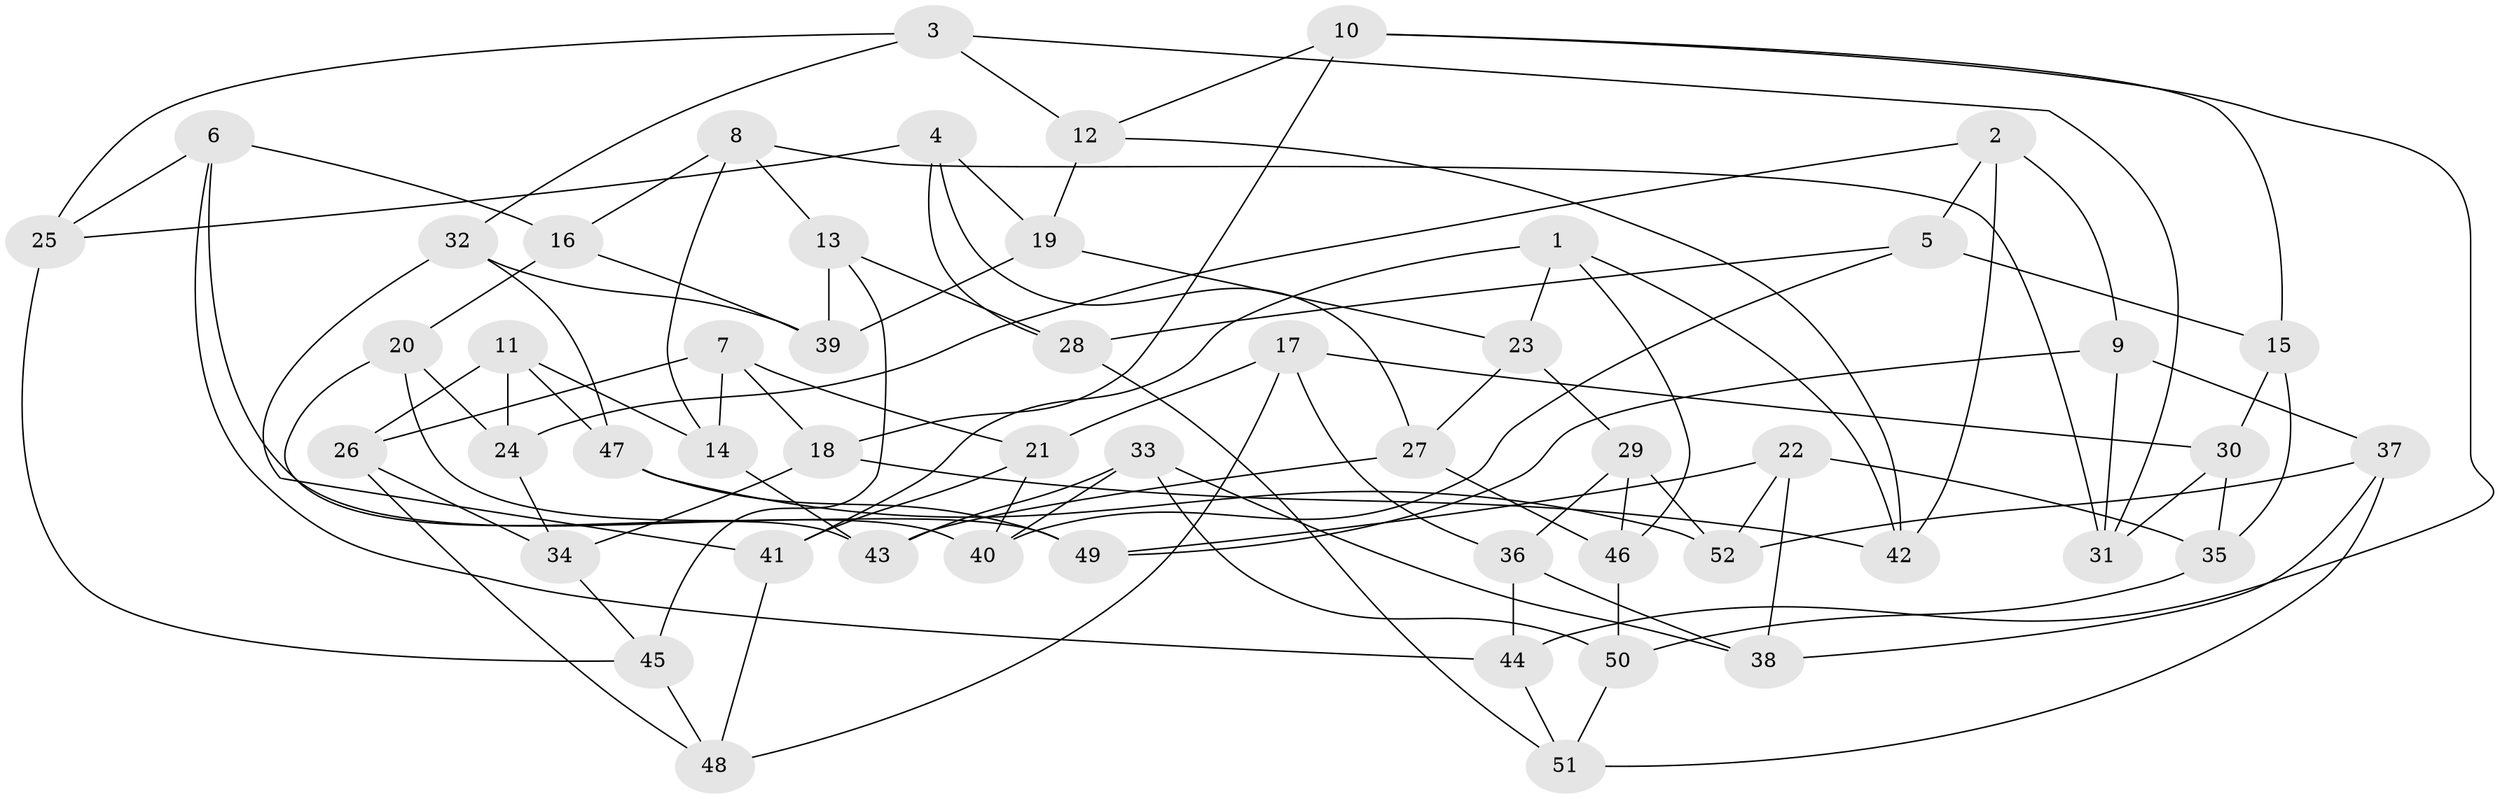 // Generated by graph-tools (version 1.1) at 2025/11/02/27/25 16:11:45]
// undirected, 52 vertices, 104 edges
graph export_dot {
graph [start="1"]
  node [color=gray90,style=filled];
  1;
  2;
  3;
  4;
  5;
  6;
  7;
  8;
  9;
  10;
  11;
  12;
  13;
  14;
  15;
  16;
  17;
  18;
  19;
  20;
  21;
  22;
  23;
  24;
  25;
  26;
  27;
  28;
  29;
  30;
  31;
  32;
  33;
  34;
  35;
  36;
  37;
  38;
  39;
  40;
  41;
  42;
  43;
  44;
  45;
  46;
  47;
  48;
  49;
  50;
  51;
  52;
  1 -- 23;
  1 -- 41;
  1 -- 42;
  1 -- 46;
  2 -- 5;
  2 -- 9;
  2 -- 42;
  2 -- 24;
  3 -- 32;
  3 -- 31;
  3 -- 25;
  3 -- 12;
  4 -- 28;
  4 -- 19;
  4 -- 25;
  4 -- 27;
  5 -- 40;
  5 -- 28;
  5 -- 15;
  6 -- 25;
  6 -- 44;
  6 -- 40;
  6 -- 16;
  7 -- 21;
  7 -- 18;
  7 -- 14;
  7 -- 26;
  8 -- 14;
  8 -- 13;
  8 -- 31;
  8 -- 16;
  9 -- 37;
  9 -- 31;
  9 -- 49;
  10 -- 12;
  10 -- 44;
  10 -- 15;
  10 -- 18;
  11 -- 47;
  11 -- 24;
  11 -- 26;
  11 -- 14;
  12 -- 42;
  12 -- 19;
  13 -- 39;
  13 -- 45;
  13 -- 28;
  14 -- 43;
  15 -- 30;
  15 -- 35;
  16 -- 39;
  16 -- 20;
  17 -- 30;
  17 -- 36;
  17 -- 21;
  17 -- 48;
  18 -- 34;
  18 -- 42;
  19 -- 23;
  19 -- 39;
  20 -- 49;
  20 -- 24;
  20 -- 43;
  21 -- 41;
  21 -- 40;
  22 -- 49;
  22 -- 52;
  22 -- 35;
  22 -- 38;
  23 -- 27;
  23 -- 29;
  24 -- 34;
  25 -- 45;
  26 -- 48;
  26 -- 34;
  27 -- 43;
  27 -- 46;
  28 -- 51;
  29 -- 46;
  29 -- 52;
  29 -- 36;
  30 -- 31;
  30 -- 35;
  32 -- 47;
  32 -- 39;
  32 -- 41;
  33 -- 40;
  33 -- 38;
  33 -- 50;
  33 -- 43;
  34 -- 45;
  35 -- 50;
  36 -- 38;
  36 -- 44;
  37 -- 51;
  37 -- 38;
  37 -- 52;
  41 -- 48;
  44 -- 51;
  45 -- 48;
  46 -- 50;
  47 -- 49;
  47 -- 52;
  50 -- 51;
}
